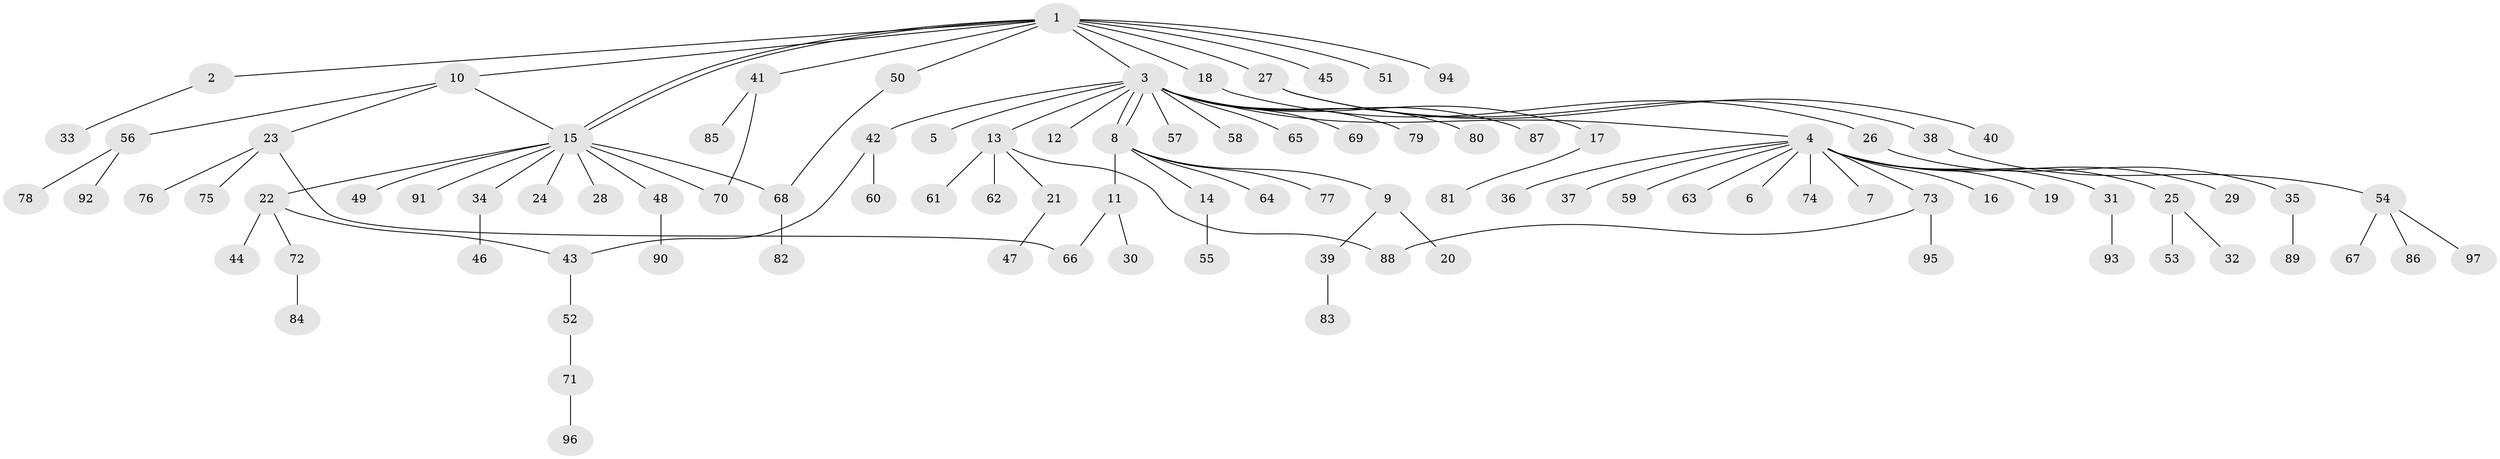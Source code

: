 // Generated by graph-tools (version 1.1) at 2025/35/03/09/25 02:35:30]
// undirected, 97 vertices, 104 edges
graph export_dot {
graph [start="1"]
  node [color=gray90,style=filled];
  1;
  2;
  3;
  4;
  5;
  6;
  7;
  8;
  9;
  10;
  11;
  12;
  13;
  14;
  15;
  16;
  17;
  18;
  19;
  20;
  21;
  22;
  23;
  24;
  25;
  26;
  27;
  28;
  29;
  30;
  31;
  32;
  33;
  34;
  35;
  36;
  37;
  38;
  39;
  40;
  41;
  42;
  43;
  44;
  45;
  46;
  47;
  48;
  49;
  50;
  51;
  52;
  53;
  54;
  55;
  56;
  57;
  58;
  59;
  60;
  61;
  62;
  63;
  64;
  65;
  66;
  67;
  68;
  69;
  70;
  71;
  72;
  73;
  74;
  75;
  76;
  77;
  78;
  79;
  80;
  81;
  82;
  83;
  84;
  85;
  86;
  87;
  88;
  89;
  90;
  91;
  92;
  93;
  94;
  95;
  96;
  97;
  1 -- 2;
  1 -- 3;
  1 -- 10;
  1 -- 15;
  1 -- 15;
  1 -- 18;
  1 -- 27;
  1 -- 41;
  1 -- 45;
  1 -- 50;
  1 -- 51;
  1 -- 94;
  2 -- 33;
  3 -- 4;
  3 -- 5;
  3 -- 8;
  3 -- 8;
  3 -- 12;
  3 -- 13;
  3 -- 17;
  3 -- 42;
  3 -- 57;
  3 -- 58;
  3 -- 65;
  3 -- 69;
  3 -- 79;
  3 -- 80;
  3 -- 87;
  4 -- 6;
  4 -- 7;
  4 -- 16;
  4 -- 19;
  4 -- 25;
  4 -- 29;
  4 -- 31;
  4 -- 36;
  4 -- 37;
  4 -- 59;
  4 -- 63;
  4 -- 73;
  4 -- 74;
  8 -- 9;
  8 -- 11;
  8 -- 14;
  8 -- 64;
  8 -- 77;
  9 -- 20;
  9 -- 39;
  10 -- 15;
  10 -- 23;
  10 -- 56;
  11 -- 30;
  11 -- 66;
  13 -- 21;
  13 -- 61;
  13 -- 62;
  13 -- 88;
  14 -- 55;
  15 -- 22;
  15 -- 24;
  15 -- 28;
  15 -- 34;
  15 -- 48;
  15 -- 49;
  15 -- 68;
  15 -- 70;
  15 -- 91;
  17 -- 81;
  18 -- 26;
  21 -- 47;
  22 -- 43;
  22 -- 44;
  22 -- 72;
  23 -- 66;
  23 -- 75;
  23 -- 76;
  25 -- 32;
  25 -- 53;
  26 -- 35;
  27 -- 38;
  27 -- 40;
  31 -- 93;
  34 -- 46;
  35 -- 89;
  38 -- 54;
  39 -- 83;
  41 -- 70;
  41 -- 85;
  42 -- 43;
  42 -- 60;
  43 -- 52;
  48 -- 90;
  50 -- 68;
  52 -- 71;
  54 -- 67;
  54 -- 86;
  54 -- 97;
  56 -- 78;
  56 -- 92;
  68 -- 82;
  71 -- 96;
  72 -- 84;
  73 -- 88;
  73 -- 95;
}

